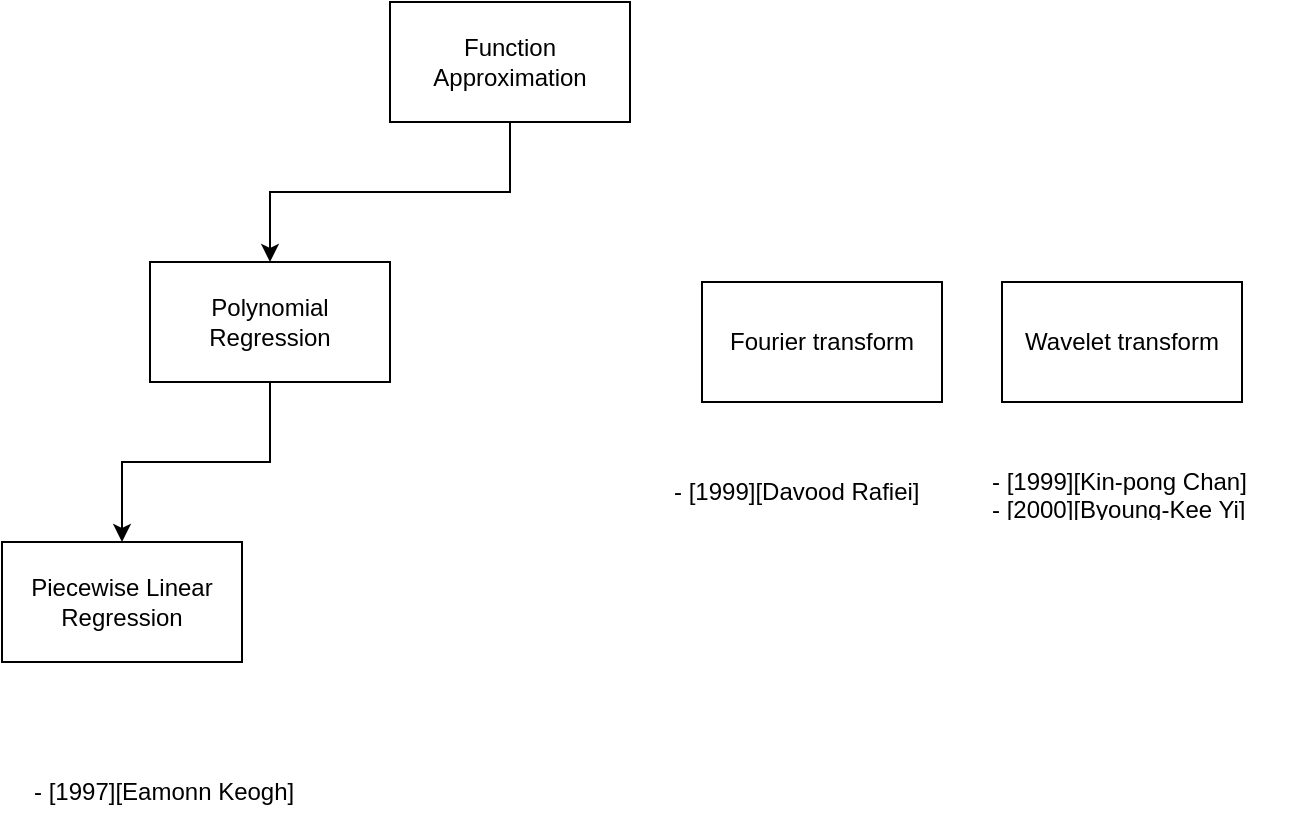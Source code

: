 <mxfile version="24.2.1" type="github">
  <diagram name="Page-1" id="YoGq0hmZ7RljQXgs-5PH">
    <mxGraphModel dx="794" dy="454" grid="1" gridSize="10" guides="1" tooltips="1" connect="1" arrows="1" fold="1" page="1" pageScale="1" pageWidth="827" pageHeight="1169" math="0" shadow="0">
      <root>
        <mxCell id="0" />
        <mxCell id="1" parent="0" />
        <mxCell id="4qqRWlodsypSpof5TC6H-2" style="edgeStyle=orthogonalEdgeStyle;rounded=0;orthogonalLoop=1;jettySize=auto;html=1;entryX=0.5;entryY=0;entryDx=0;entryDy=0;" parent="1" source="PlRPo5hYQOARIbPWXGN5-1" target="4qqRWlodsypSpof5TC6H-1" edge="1">
          <mxGeometry relative="1" as="geometry" />
        </mxCell>
        <mxCell id="PlRPo5hYQOARIbPWXGN5-1" value="Function Approximation" style="rounded=0;whiteSpace=wrap;html=1;" parent="1" vertex="1">
          <mxGeometry x="354" y="60" width="120" height="60" as="geometry" />
        </mxCell>
        <mxCell id="fGhAuF2OI78o8TpO3ku_-3" value="" style="edgeStyle=orthogonalEdgeStyle;rounded=0;orthogonalLoop=1;jettySize=auto;html=1;" edge="1" parent="1" source="4qqRWlodsypSpof5TC6H-1" target="fGhAuF2OI78o8TpO3ku_-2">
          <mxGeometry relative="1" as="geometry" />
        </mxCell>
        <mxCell id="4qqRWlodsypSpof5TC6H-1" value="Polynomial&lt;div&gt;Regression&lt;/div&gt;" style="rounded=0;whiteSpace=wrap;html=1;" parent="1" vertex="1">
          <mxGeometry x="234" y="190" width="120" height="60" as="geometry" />
        </mxCell>
        <mxCell id="fGhAuF2OI78o8TpO3ku_-2" value="Piecewise Linear Regression" style="rounded=0;whiteSpace=wrap;html=1;" vertex="1" parent="1">
          <mxGeometry x="160" y="330" width="120" height="60" as="geometry" />
        </mxCell>
        <mxCell id="fGhAuF2OI78o8TpO3ku_-6" value="-&amp;nbsp;&lt;span style=&quot;background-color: initial;&quot;&gt;[1997][Eamonn Keogh]&lt;/span&gt;" style="text;strokeColor=none;fillColor=none;align=left;verticalAlign=middle;spacingLeft=4;spacingRight=4;overflow=hidden;points=[[0,0.5],[1,0.5]];portConstraint=eastwest;rotatable=0;whiteSpace=wrap;html=1;" vertex="1" parent="1">
          <mxGeometry x="170" y="440" width="160" height="30" as="geometry" />
        </mxCell>
        <mxCell id="fGhAuF2OI78o8TpO3ku_-8" value="Fourier transform" style="rounded=0;whiteSpace=wrap;html=1;" vertex="1" parent="1">
          <mxGeometry x="510" y="200" width="120" height="60" as="geometry" />
        </mxCell>
        <mxCell id="fGhAuF2OI78o8TpO3ku_-10" value="-&amp;nbsp;&lt;span style=&quot;background-color: initial;&quot;&gt;[1999][Davood Rafiei]&lt;/span&gt;" style="text;strokeColor=none;fillColor=none;align=left;verticalAlign=middle;spacingLeft=4;spacingRight=4;overflow=hidden;points=[[0,0.5],[1,0.5]];portConstraint=eastwest;rotatable=0;whiteSpace=wrap;html=1;" vertex="1" parent="1">
          <mxGeometry x="490" y="290" width="160" height="30" as="geometry" />
        </mxCell>
        <mxCell id="fGhAuF2OI78o8TpO3ku_-11" value="Wavelet&lt;span style=&quot;background-color: initial;&quot;&gt;&amp;nbsp;transform&lt;/span&gt;" style="rounded=0;whiteSpace=wrap;html=1;" vertex="1" parent="1">
          <mxGeometry x="660" y="200" width="120" height="60" as="geometry" />
        </mxCell>
        <mxCell id="fGhAuF2OI78o8TpO3ku_-12" value="-&amp;nbsp;&lt;span style=&quot;background-color: initial;&quot;&gt;[1999][Kin-pong Chan]&lt;/span&gt;&lt;div&gt;&lt;span style=&quot;background-color: initial;&quot;&gt;- [2000][Byoung-Kee Yi]&lt;/span&gt;&lt;/div&gt;" style="text;strokeColor=none;fillColor=none;align=left;verticalAlign=middle;spacingLeft=4;spacingRight=4;overflow=hidden;points=[[0,0.5],[1,0.5]];portConstraint=eastwest;rotatable=0;whiteSpace=wrap;html=1;" vertex="1" parent="1">
          <mxGeometry x="649" y="290" width="160" height="30" as="geometry" />
        </mxCell>
      </root>
    </mxGraphModel>
  </diagram>
</mxfile>
